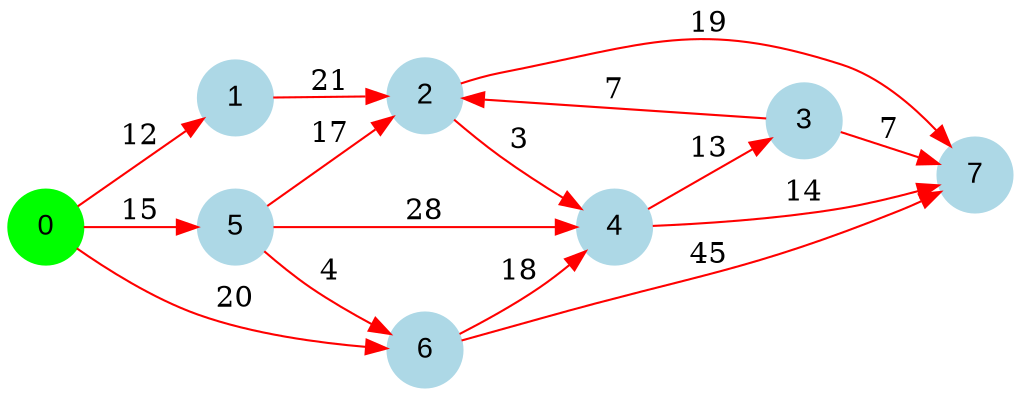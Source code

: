 digraph graphe {
rankdir = LR;
edge [color=red];
0 [fontname="Arial", shape = circle, color=green, style=filled];
1 [fontname="Arial", shape = circle, color=lightblue, style=filled];
2 [fontname="Arial", shape = circle, color=lightblue, style=filled];
3 [fontname="Arial", shape = circle, color=lightblue, style=filled];
4 [fontname="Arial", shape = circle, color=lightblue, style=filled];
5 [fontname="Arial", shape = circle, color=lightblue, style=filled];
6 [fontname="Arial", shape = circle, color=lightblue, style=filled];
7 [fontname="Arial", shape = circle, color=lightblue, style=filled];
	0  ->  1 [label = "12"];
	0  ->  5 [label = "15"];
	0  ->  6 [label = "20"];
	1  ->  2 [label = "21"];
	2  ->  4 [label = "3"];
	2  ->  7 [label = "19"];
	3  ->  2 [label = "7"];
	3  ->  7 [label = "7"];
	4  ->  3 [label = "13"];
	4  ->  7 [label = "14"];
	5  ->  2 [label = "17"];
	5  ->  4 [label = "28"];
	5  ->  6 [label = "4"];
	6  ->  4 [label = "18"];
	6  ->  7 [label = "45"];
}